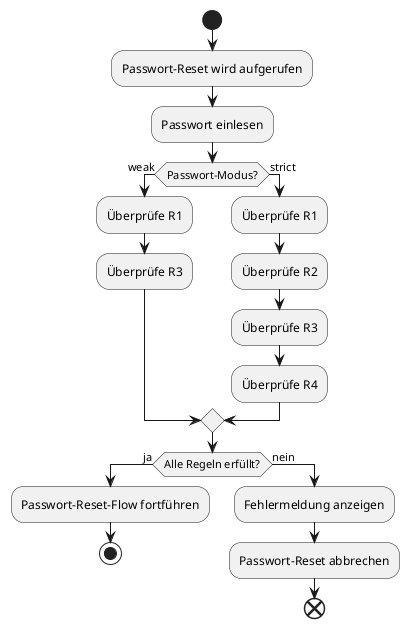 @startuml

start
:Passwort-Reset wird aufgerufen;

:Passwort einlesen;

if (Passwort-Modus?) then (weak)
    :Überprüfe R1;
    :Überprüfe R3;
else (strict)
    :Überprüfe R1;
    :Überprüfe R2;
    :Überprüfe R3;
    :Überprüfe R4;
endif

if (Alle Regeln erfüllt?) then (ja)
    :Passwort-Reset-Flow fortführen;
    stop
else (nein)
    :Fehlermeldung anzeigen;
    :Passwort-Reset abbrechen;
    end

endif

@enduml
